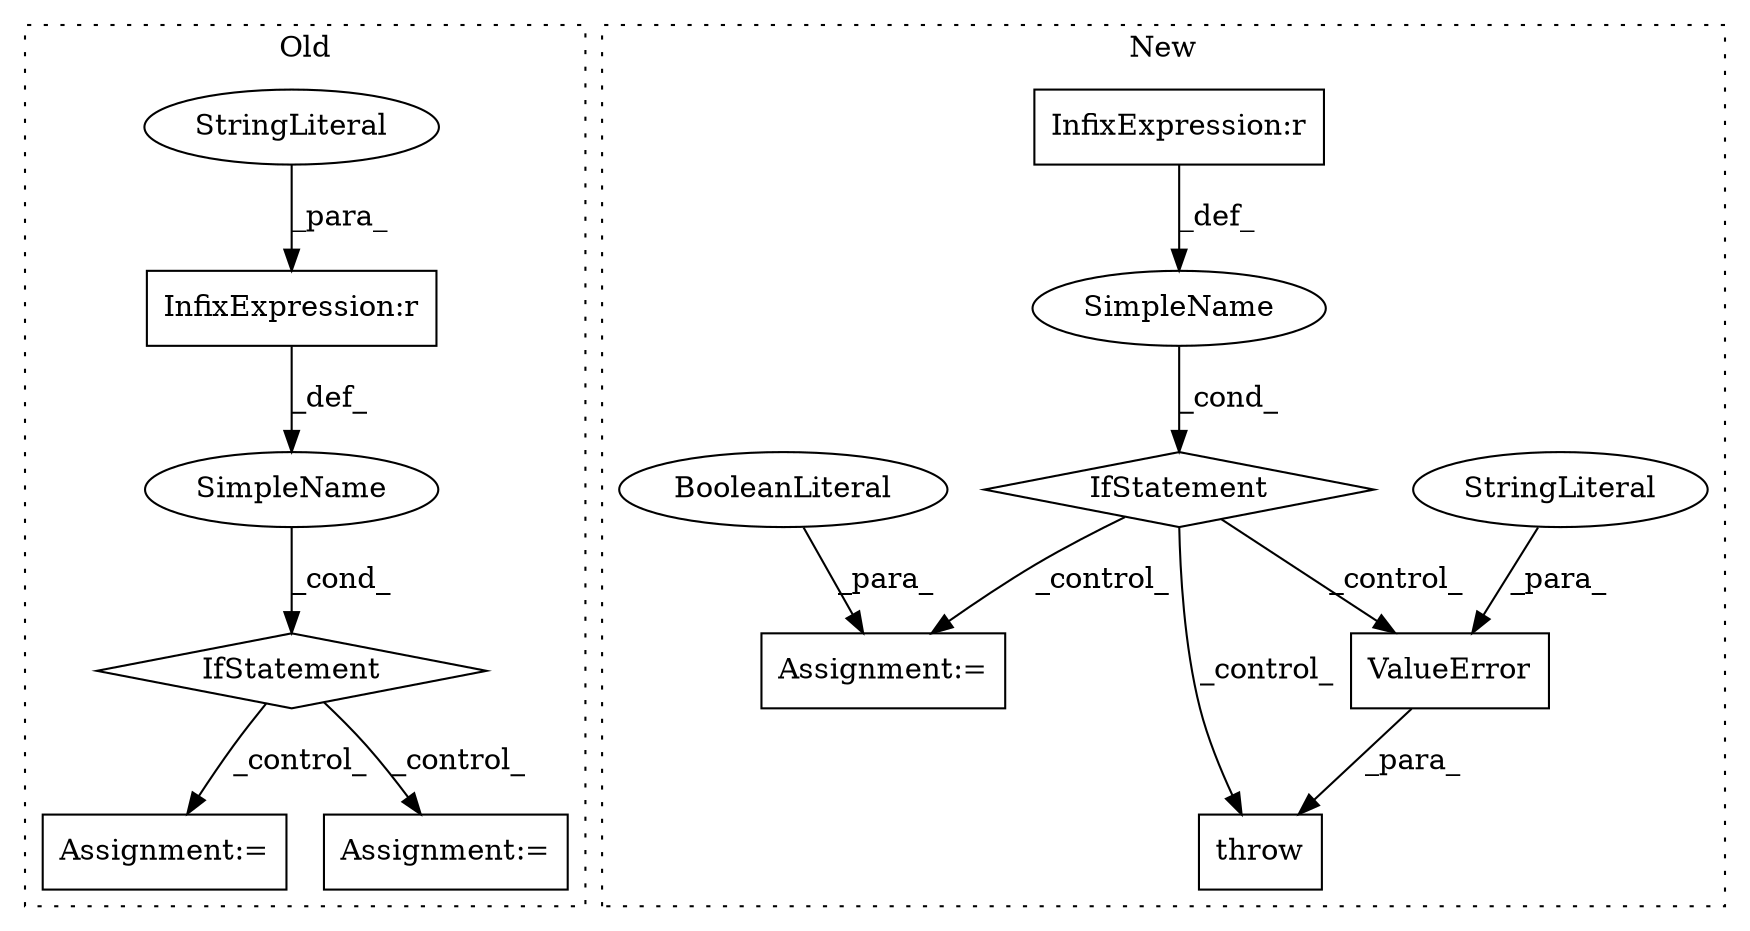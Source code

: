 digraph G {
subgraph cluster0 {
1 [label="IfStatement" a="25" s="748,771" l="4,2" shape="diamond"];
8 [label="InfixExpression:r" a="27" s="762" l="4" shape="box"];
9 [label="Assignment:=" a="7" s="885" l="1" shape="box"];
10 [label="SimpleName" a="42" s="" l="" shape="ellipse"];
12 [label="Assignment:=" a="7" s="803" l="1" shape="box"];
14 [label="StringLiteral" a="45" s="766" l="5" shape="ellipse"];
label = "Old";
style="dotted";
}
subgraph cluster1 {
2 [label="throw" a="53" s="1387" l="6" shape="box"];
3 [label="IfStatement" a="25" s="1312,1343" l="4,2" shape="diamond"];
4 [label="SimpleName" a="42" s="" l="" shape="ellipse"];
5 [label="ValueError" a="32" s="1393,1448" l="11,1" shape="box"];
6 [label="StringLiteral" a="45" s="1404" l="44" shape="ellipse"];
7 [label="InfixExpression:r" a="27" s="1334" l="4" shape="box"];
11 [label="Assignment:=" a="7" s="1359" l="1" shape="box"];
13 [label="BooleanLiteral" a="9" s="1360" l="5" shape="ellipse"];
label = "New";
style="dotted";
}
1 -> 9 [label="_control_"];
1 -> 12 [label="_control_"];
3 -> 5 [label="_control_"];
3 -> 11 [label="_control_"];
3 -> 2 [label="_control_"];
4 -> 3 [label="_cond_"];
5 -> 2 [label="_para_"];
6 -> 5 [label="_para_"];
7 -> 4 [label="_def_"];
8 -> 10 [label="_def_"];
10 -> 1 [label="_cond_"];
13 -> 11 [label="_para_"];
14 -> 8 [label="_para_"];
}
